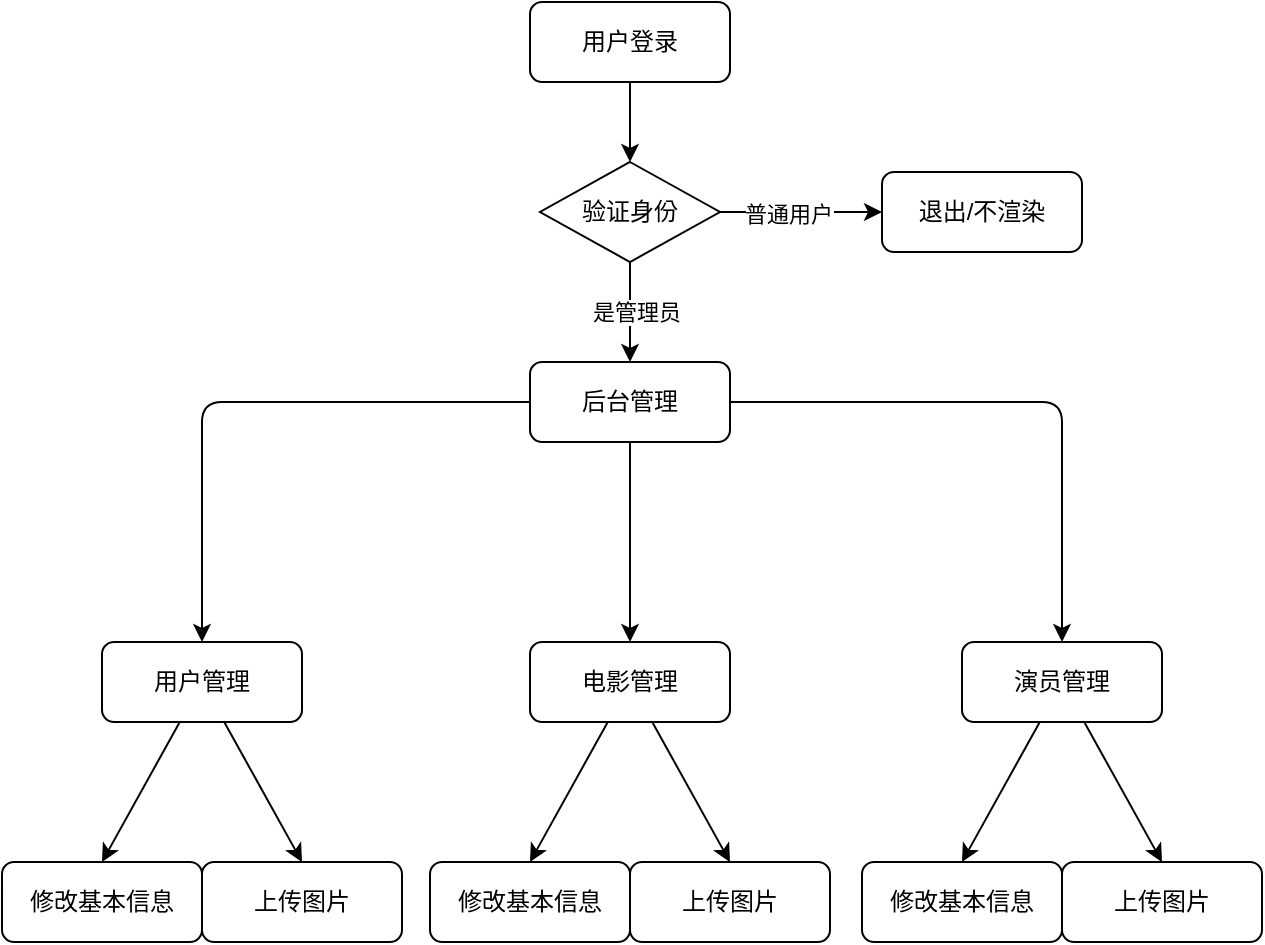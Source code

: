 <mxfile>
    <diagram id="acdZciLqs1A8ZPA4_1PT" name="第 3 页">
        <mxGraphModel dx="1194" dy="514" grid="1" gridSize="10" guides="1" tooltips="1" connect="1" arrows="1" fold="1" page="1" pageScale="1" pageWidth="827" pageHeight="1169" math="0" shadow="0">
            <root>
                <mxCell id="0"/>
                <mxCell id="1" parent="0"/>
                <mxCell id="Wo9LFcfpVEYGAcbypB25-11" style="edgeStyle=none;html=1;entryX=0.5;entryY=0;entryDx=0;entryDy=0;" edge="1" parent="1" source="Wo9LFcfpVEYGAcbypB25-1" target="Wo9LFcfpVEYGAcbypB25-9">
                    <mxGeometry relative="1" as="geometry"/>
                </mxCell>
                <mxCell id="Wo9LFcfpVEYGAcbypB25-1" value="用户登录" style="rounded=1;whiteSpace=wrap;html=1;" vertex="1" parent="1">
                    <mxGeometry x="364" y="30" width="100" height="40" as="geometry"/>
                </mxCell>
                <mxCell id="Wo9LFcfpVEYGAcbypB25-15" style="edgeStyle=none;html=1;entryX=0.5;entryY=0;entryDx=0;entryDy=0;" edge="1" parent="1" source="Wo9LFcfpVEYGAcbypB25-2" target="Wo9LFcfpVEYGAcbypB25-8">
                    <mxGeometry relative="1" as="geometry">
                        <Array as="points">
                            <mxPoint x="200" y="230"/>
                        </Array>
                    </mxGeometry>
                </mxCell>
                <mxCell id="Wo9LFcfpVEYGAcbypB25-16" style="edgeStyle=none;html=1;entryX=0.5;entryY=0;entryDx=0;entryDy=0;" edge="1" parent="1" source="Wo9LFcfpVEYGAcbypB25-2" target="Wo9LFcfpVEYGAcbypB25-5">
                    <mxGeometry relative="1" as="geometry"/>
                </mxCell>
                <mxCell id="Wo9LFcfpVEYGAcbypB25-17" style="edgeStyle=none;html=1;entryX=0.5;entryY=0;entryDx=0;entryDy=0;" edge="1" parent="1" source="Wo9LFcfpVEYGAcbypB25-2" target="Wo9LFcfpVEYGAcbypB25-4">
                    <mxGeometry relative="1" as="geometry">
                        <Array as="points">
                            <mxPoint x="630" y="230"/>
                        </Array>
                    </mxGeometry>
                </mxCell>
                <mxCell id="Wo9LFcfpVEYGAcbypB25-2" value="后台管理" style="rounded=1;whiteSpace=wrap;html=1;" vertex="1" parent="1">
                    <mxGeometry x="364" y="210" width="100" height="40" as="geometry"/>
                </mxCell>
                <mxCell id="Wo9LFcfpVEYGAcbypB25-3" value="退出/不渲染" style="rounded=1;whiteSpace=wrap;html=1;" vertex="1" parent="1">
                    <mxGeometry x="540" y="115" width="100" height="40" as="geometry"/>
                </mxCell>
                <mxCell id="Wo9LFcfpVEYGAcbypB25-27" style="edgeStyle=none;html=1;entryX=0.5;entryY=0;entryDx=0;entryDy=0;" edge="1" parent="1" source="Wo9LFcfpVEYGAcbypB25-4" target="Wo9LFcfpVEYGAcbypB25-21">
                    <mxGeometry relative="1" as="geometry"/>
                </mxCell>
                <mxCell id="Wo9LFcfpVEYGAcbypB25-28" style="edgeStyle=none;html=1;entryX=0.5;entryY=0;entryDx=0;entryDy=0;" edge="1" parent="1" source="Wo9LFcfpVEYGAcbypB25-4" target="Wo9LFcfpVEYGAcbypB25-20">
                    <mxGeometry relative="1" as="geometry"/>
                </mxCell>
                <mxCell id="Wo9LFcfpVEYGAcbypB25-4" value="演员管理" style="rounded=1;whiteSpace=wrap;html=1;" vertex="1" parent="1">
                    <mxGeometry x="580" y="350" width="100" height="40" as="geometry"/>
                </mxCell>
                <mxCell id="Wo9LFcfpVEYGAcbypB25-25" style="edgeStyle=none;html=1;entryX=0.5;entryY=0;entryDx=0;entryDy=0;" edge="1" parent="1" source="Wo9LFcfpVEYGAcbypB25-5" target="Wo9LFcfpVEYGAcbypB25-19">
                    <mxGeometry relative="1" as="geometry"/>
                </mxCell>
                <mxCell id="Wo9LFcfpVEYGAcbypB25-26" style="edgeStyle=none;html=1;entryX=0.5;entryY=0;entryDx=0;entryDy=0;" edge="1" parent="1" source="Wo9LFcfpVEYGAcbypB25-5" target="Wo9LFcfpVEYGAcbypB25-18">
                    <mxGeometry relative="1" as="geometry"/>
                </mxCell>
                <mxCell id="Wo9LFcfpVEYGAcbypB25-5" value="电影管理" style="rounded=1;whiteSpace=wrap;html=1;" vertex="1" parent="1">
                    <mxGeometry x="364" y="350" width="100" height="40" as="geometry"/>
                </mxCell>
                <mxCell id="Wo9LFcfpVEYGAcbypB25-6" value="上传图片" style="rounded=1;whiteSpace=wrap;html=1;" vertex="1" parent="1">
                    <mxGeometry x="200" y="460" width="100" height="40" as="geometry"/>
                </mxCell>
                <mxCell id="Wo9LFcfpVEYGAcbypB25-7" value="修改基本信息" style="rounded=1;whiteSpace=wrap;html=1;" vertex="1" parent="1">
                    <mxGeometry x="100" y="460" width="100" height="40" as="geometry"/>
                </mxCell>
                <mxCell id="Wo9LFcfpVEYGAcbypB25-22" style="edgeStyle=none;html=1;entryX=0.5;entryY=0;entryDx=0;entryDy=0;" edge="1" parent="1" source="Wo9LFcfpVEYGAcbypB25-8" target="Wo9LFcfpVEYGAcbypB25-7">
                    <mxGeometry relative="1" as="geometry"/>
                </mxCell>
                <mxCell id="Wo9LFcfpVEYGAcbypB25-23" style="edgeStyle=none;html=1;entryX=0.5;entryY=0;entryDx=0;entryDy=0;" edge="1" parent="1" source="Wo9LFcfpVEYGAcbypB25-8" target="Wo9LFcfpVEYGAcbypB25-6">
                    <mxGeometry relative="1" as="geometry"/>
                </mxCell>
                <mxCell id="Wo9LFcfpVEYGAcbypB25-8" value="用户管理" style="rounded=1;whiteSpace=wrap;html=1;" vertex="1" parent="1">
                    <mxGeometry x="150" y="350" width="100" height="40" as="geometry"/>
                </mxCell>
                <mxCell id="Wo9LFcfpVEYGAcbypB25-12" style="edgeStyle=none;html=1;entryX=0;entryY=0.5;entryDx=0;entryDy=0;" edge="1" parent="1" source="Wo9LFcfpVEYGAcbypB25-9" target="Wo9LFcfpVEYGAcbypB25-3">
                    <mxGeometry relative="1" as="geometry"/>
                </mxCell>
                <mxCell id="Wo9LFcfpVEYGAcbypB25-30" value="普通用户" style="edgeLabel;html=1;align=center;verticalAlign=middle;resizable=0;points=[];" vertex="1" connectable="0" parent="Wo9LFcfpVEYGAcbypB25-12">
                    <mxGeometry x="-0.174" y="-1" relative="1" as="geometry">
                        <mxPoint as="offset"/>
                    </mxGeometry>
                </mxCell>
                <mxCell id="Wo9LFcfpVEYGAcbypB25-13" style="edgeStyle=none;html=1;entryX=0.5;entryY=0;entryDx=0;entryDy=0;" edge="1" parent="1" source="Wo9LFcfpVEYGAcbypB25-9" target="Wo9LFcfpVEYGAcbypB25-2">
                    <mxGeometry relative="1" as="geometry"/>
                </mxCell>
                <mxCell id="Wo9LFcfpVEYGAcbypB25-29" value="是管理员" style="edgeLabel;html=1;align=center;verticalAlign=middle;resizable=0;points=[];" vertex="1" connectable="0" parent="Wo9LFcfpVEYGAcbypB25-13">
                    <mxGeometry x="-0.013" y="3" relative="1" as="geometry">
                        <mxPoint as="offset"/>
                    </mxGeometry>
                </mxCell>
                <mxCell id="Wo9LFcfpVEYGAcbypB25-9" value="验证身份" style="rhombus;whiteSpace=wrap;html=1;" vertex="1" parent="1">
                    <mxGeometry x="369" y="110" width="90" height="50" as="geometry"/>
                </mxCell>
                <mxCell id="Wo9LFcfpVEYGAcbypB25-18" value="上传图片" style="rounded=1;whiteSpace=wrap;html=1;" vertex="1" parent="1">
                    <mxGeometry x="414" y="460" width="100" height="40" as="geometry"/>
                </mxCell>
                <mxCell id="Wo9LFcfpVEYGAcbypB25-19" value="修改基本信息" style="rounded=1;whiteSpace=wrap;html=1;" vertex="1" parent="1">
                    <mxGeometry x="314" y="460" width="100" height="40" as="geometry"/>
                </mxCell>
                <mxCell id="Wo9LFcfpVEYGAcbypB25-20" value="上传图片" style="rounded=1;whiteSpace=wrap;html=1;" vertex="1" parent="1">
                    <mxGeometry x="630" y="460" width="100" height="40" as="geometry"/>
                </mxCell>
                <mxCell id="Wo9LFcfpVEYGAcbypB25-21" value="修改基本信息" style="rounded=1;whiteSpace=wrap;html=1;" vertex="1" parent="1">
                    <mxGeometry x="530" y="460" width="100" height="40" as="geometry"/>
                </mxCell>
            </root>
        </mxGraphModel>
    </diagram>
    <diagram id="SPuYZMlFpMkYDK8aYPEc" name="第 2 页">
        <mxGraphModel dx="1194" dy="514" grid="1" gridSize="10" guides="1" tooltips="1" connect="1" arrows="1" fold="1" page="1" pageScale="1" pageWidth="827" pageHeight="1169" math="0" shadow="0">
            <root>
                <mxCell id="0"/>
                <mxCell id="1" parent="0"/>
                <mxCell id="DZlkJIBb8mdQVSwOGgJA-11" style="edgeStyle=none;html=1;entryX=0.5;entryY=0;entryDx=0;entryDy=0;" edge="1" parent="1" source="DZlkJIBb8mdQVSwOGgJA-1" target="DZlkJIBb8mdQVSwOGgJA-9">
                    <mxGeometry relative="1" as="geometry"/>
                </mxCell>
                <mxCell id="DZlkJIBb8mdQVSwOGgJA-1" value="用户登录" style="rounded=1;whiteSpace=wrap;html=1;" vertex="1" parent="1">
                    <mxGeometry x="364" y="30" width="100" height="40" as="geometry"/>
                </mxCell>
                <mxCell id="DZlkJIBb8mdQVSwOGgJA-4" value="返回前端token" style="rounded=1;whiteSpace=wrap;html=1;" vertex="1" parent="1">
                    <mxGeometry x="364" y="390" width="100" height="40" as="geometry"/>
                </mxCell>
                <mxCell id="DZlkJIBb8mdQVSwOGgJA-14" style="edgeStyle=none;html=1;entryX=0.5;entryY=0;entryDx=0;entryDy=0;" edge="1" parent="1" source="DZlkJIBb8mdQVSwOGgJA-5" target="DZlkJIBb8mdQVSwOGgJA-4">
                    <mxGeometry relative="1" as="geometry"/>
                </mxCell>
                <mxCell id="DZlkJIBb8mdQVSwOGgJA-5" value="制作JWT" style="rounded=1;whiteSpace=wrap;html=1;" vertex="1" parent="1">
                    <mxGeometry x="364" y="300" width="100" height="40" as="geometry"/>
                </mxCell>
                <mxCell id="DZlkJIBb8mdQVSwOGgJA-13" style="edgeStyle=none;html=1;entryX=0.5;entryY=0;entryDx=0;entryDy=0;" edge="1" parent="1" source="DZlkJIBb8mdQVSwOGgJA-6" target="DZlkJIBb8mdQVSwOGgJA-5">
                    <mxGeometry relative="1" as="geometry"/>
                </mxCell>
                <mxCell id="DZlkJIBb8mdQVSwOGgJA-6" value="获取用户ID" style="rounded=1;whiteSpace=wrap;html=1;" vertex="1" parent="1">
                    <mxGeometry x="364" y="210" width="100" height="40" as="geometry"/>
                </mxCell>
                <mxCell id="DZlkJIBb8mdQVSwOGgJA-8" value="异常退出" style="rounded=1;whiteSpace=wrap;html=1;" vertex="1" parent="1">
                    <mxGeometry x="550" y="210" width="100" height="40" as="geometry"/>
                </mxCell>
                <mxCell id="DZlkJIBb8mdQVSwOGgJA-12" style="edgeStyle=none;html=1;entryX=0.5;entryY=0;entryDx=0;entryDy=0;" edge="1" parent="1" source="DZlkJIBb8mdQVSwOGgJA-9" target="DZlkJIBb8mdQVSwOGgJA-6">
                    <mxGeometry relative="1" as="geometry"/>
                </mxCell>
                <mxCell id="DZlkJIBb8mdQVSwOGgJA-16" value="成功" style="edgeLabel;html=1;align=center;verticalAlign=middle;resizable=0;points=[];" vertex="1" connectable="0" parent="DZlkJIBb8mdQVSwOGgJA-12">
                    <mxGeometry x="-0.3" y="2" relative="1" as="geometry">
                        <mxPoint x="-2" as="offset"/>
                    </mxGeometry>
                </mxCell>
                <mxCell id="DZlkJIBb8mdQVSwOGgJA-15" style="edgeStyle=none;html=1;entryX=0.5;entryY=0;entryDx=0;entryDy=0;" edge="1" parent="1" source="DZlkJIBb8mdQVSwOGgJA-9" target="DZlkJIBb8mdQVSwOGgJA-8">
                    <mxGeometry relative="1" as="geometry">
                        <Array as="points">
                            <mxPoint x="600" y="140"/>
                        </Array>
                    </mxGeometry>
                </mxCell>
                <mxCell id="DZlkJIBb8mdQVSwOGgJA-17" value="失败" style="edgeLabel;html=1;align=center;verticalAlign=middle;resizable=0;points=[];" vertex="1" connectable="0" parent="DZlkJIBb8mdQVSwOGgJA-15">
                    <mxGeometry x="-0.426" y="-4" relative="1" as="geometry">
                        <mxPoint x="3" y="-4" as="offset"/>
                    </mxGeometry>
                </mxCell>
                <mxCell id="DZlkJIBb8mdQVSwOGgJA-9" value="密码验证" style="rhombus;whiteSpace=wrap;html=1;" vertex="1" parent="1">
                    <mxGeometry x="359" y="110" width="110" height="60" as="geometry"/>
                </mxCell>
            </root>
        </mxGraphModel>
    </diagram>
    <diagram id="CraBovOX48ZVBW7k2d40" name="第 1 页">
        <mxGraphModel dx="1194" dy="514" grid="1" gridSize="10" guides="1" tooltips="1" connect="1" arrows="1" fold="1" page="1" pageScale="1" pageWidth="827" pageHeight="1169" math="0" shadow="0">
            <root>
                <mxCell id="0"/>
                <mxCell id="1" parent="0"/>
                <mxCell id="16" style="edgeStyle=none;html=1;entryX=0.5;entryY=0;entryDx=0;entryDy=0;" parent="1" source="2" target="5" edge="1">
                    <mxGeometry relative="1" as="geometry"/>
                </mxCell>
                <mxCell id="2" value="用户登录" style="rounded=1;whiteSpace=wrap;html=1;" parent="1" vertex="1">
                    <mxGeometry x="364" y="30" width="100" height="40" as="geometry"/>
                </mxCell>
                <mxCell id="18" style="edgeStyle=none;html=1;exitX=0.5;exitY=1;exitDx=0;exitDy=0;entryX=1;entryY=0.5;entryDx=0;entryDy=0;" parent="1" source="4" target="7" edge="1">
                    <mxGeometry relative="1" as="geometry">
                        <Array as="points">
                            <mxPoint x="570" y="210"/>
                        </Array>
                    </mxGeometry>
                </mxCell>
                <mxCell id="4" value="注册账户" style="rounded=1;whiteSpace=wrap;html=1;" parent="1" vertex="1">
                    <mxGeometry x="520" y="110" width="100" height="40" as="geometry"/>
                </mxCell>
                <mxCell id="17" style="edgeStyle=none;html=1;exitX=1;exitY=0.5;exitDx=0;exitDy=0;entryX=0;entryY=0.5;entryDx=0;entryDy=0;" parent="1" source="5" target="4" edge="1">
                    <mxGeometry relative="1" as="geometry">
                        <Array as="points"/>
                    </mxGeometry>
                </mxCell>
                <mxCell id="20" value="否" style="edgeLabel;html=1;align=center;verticalAlign=middle;resizable=0;points=[];" parent="17" vertex="1" connectable="0">
                    <mxGeometry x="-0.229" relative="1" as="geometry">
                        <mxPoint as="offset"/>
                    </mxGeometry>
                </mxCell>
                <mxCell id="19" style="edgeStyle=none;html=1;entryX=0.5;entryY=0;entryDx=0;entryDy=0;" parent="1" edge="1">
                    <mxGeometry relative="1" as="geometry">
                        <mxPoint x="414" y="150" as="sourcePoint"/>
                        <mxPoint x="414" y="190" as="targetPoint"/>
                    </mxGeometry>
                </mxCell>
                <mxCell id="21" value="是" style="edgeLabel;html=1;align=center;verticalAlign=middle;resizable=0;points=[];" parent="19" vertex="1" connectable="0">
                    <mxGeometry x="-0.067" y="1" relative="1" as="geometry">
                        <mxPoint as="offset"/>
                    </mxGeometry>
                </mxCell>
                <mxCell id="5" value="用户存在?" style="rhombus;whiteSpace=wrap;html=1;" parent="1" vertex="1">
                    <mxGeometry x="359" y="110" width="110" height="40" as="geometry"/>
                </mxCell>
                <mxCell id="24" style="edgeStyle=none;html=1;entryX=0.5;entryY=0;entryDx=0;entryDy=0;" parent="1" source="7" target="10" edge="1">
                    <mxGeometry relative="1" as="geometry">
                        <Array as="points">
                            <mxPoint x="260" y="210"/>
                        </Array>
                    </mxGeometry>
                </mxCell>
                <mxCell id="25" style="edgeStyle=none;html=1;entryX=0.5;entryY=0;entryDx=0;entryDy=0;" parent="1" source="7" target="9" edge="1">
                    <mxGeometry relative="1" as="geometry">
                        <Array as="points">
                            <mxPoint x="570" y="210"/>
                        </Array>
                    </mxGeometry>
                </mxCell>
                <mxCell id="7" value="进入主页面" style="rounded=1;whiteSpace=wrap;html=1;" parent="1" vertex="1">
                    <mxGeometry x="364" y="190" width="100" height="40" as="geometry"/>
                </mxCell>
                <mxCell id="27" style="edgeStyle=none;html=1;entryX=0.5;entryY=0;entryDx=0;entryDy=0;" parent="1" source="9" target="15" edge="1">
                    <mxGeometry relative="1" as="geometry">
                        <Array as="points">
                            <mxPoint x="500" y="330"/>
                        </Array>
                    </mxGeometry>
                </mxCell>
                <mxCell id="28" style="edgeStyle=none;html=1;entryX=0.5;entryY=0;entryDx=0;entryDy=0;" parent="1" source="9" target="14" edge="1">
                    <mxGeometry relative="1" as="geometry">
                        <Array as="points">
                            <mxPoint x="660" y="330"/>
                        </Array>
                    </mxGeometry>
                </mxCell>
                <mxCell id="9" value="个人中心" style="rounded=1;whiteSpace=wrap;html=1;" parent="1" vertex="1">
                    <mxGeometry x="520" y="260" width="100" height="40" as="geometry"/>
                </mxCell>
                <mxCell id="26" style="edgeStyle=none;html=1;entryX=0.5;entryY=0;entryDx=0;entryDy=0;" parent="1" source="10" target="12" edge="1">
                    <mxGeometry relative="1" as="geometry"/>
                </mxCell>
                <mxCell id="10" value="筛选查找电影" style="rounded=1;whiteSpace=wrap;html=1;" parent="1" vertex="1">
                    <mxGeometry x="210" y="260" width="100" height="40" as="geometry"/>
                </mxCell>
                <mxCell id="12" value="用户登录" style="rounded=1;whiteSpace=wrap;html=1;" parent="1" vertex="1">
                    <mxGeometry x="210" y="390" width="100" height="40" as="geometry"/>
                </mxCell>
                <mxCell id="14" value="删除影评" style="rounded=1;whiteSpace=wrap;html=1;" parent="1" vertex="1">
                    <mxGeometry x="610" y="390" width="100" height="40" as="geometry"/>
                </mxCell>
                <mxCell id="15" value="修改个人资料" style="rounded=1;whiteSpace=wrap;html=1;" parent="1" vertex="1">
                    <mxGeometry x="450" y="390" width="100" height="40" as="geometry"/>
                </mxCell>
            </root>
        </mxGraphModel>
    </diagram>
    <diagram id="Hw1_idB9E9f0pSQzSRwm" name="第 4 页">
        <mxGraphModel dx="1194" dy="514" grid="1" gridSize="10" guides="1" tooltips="1" connect="1" arrows="1" fold="1" page="1" pageScale="1" pageWidth="827" pageHeight="1169" math="0" shadow="0">
            <root>
                <mxCell id="0"/>
                <mxCell id="1" parent="0"/>
            </root>
        </mxGraphModel>
    </diagram>
</mxfile>